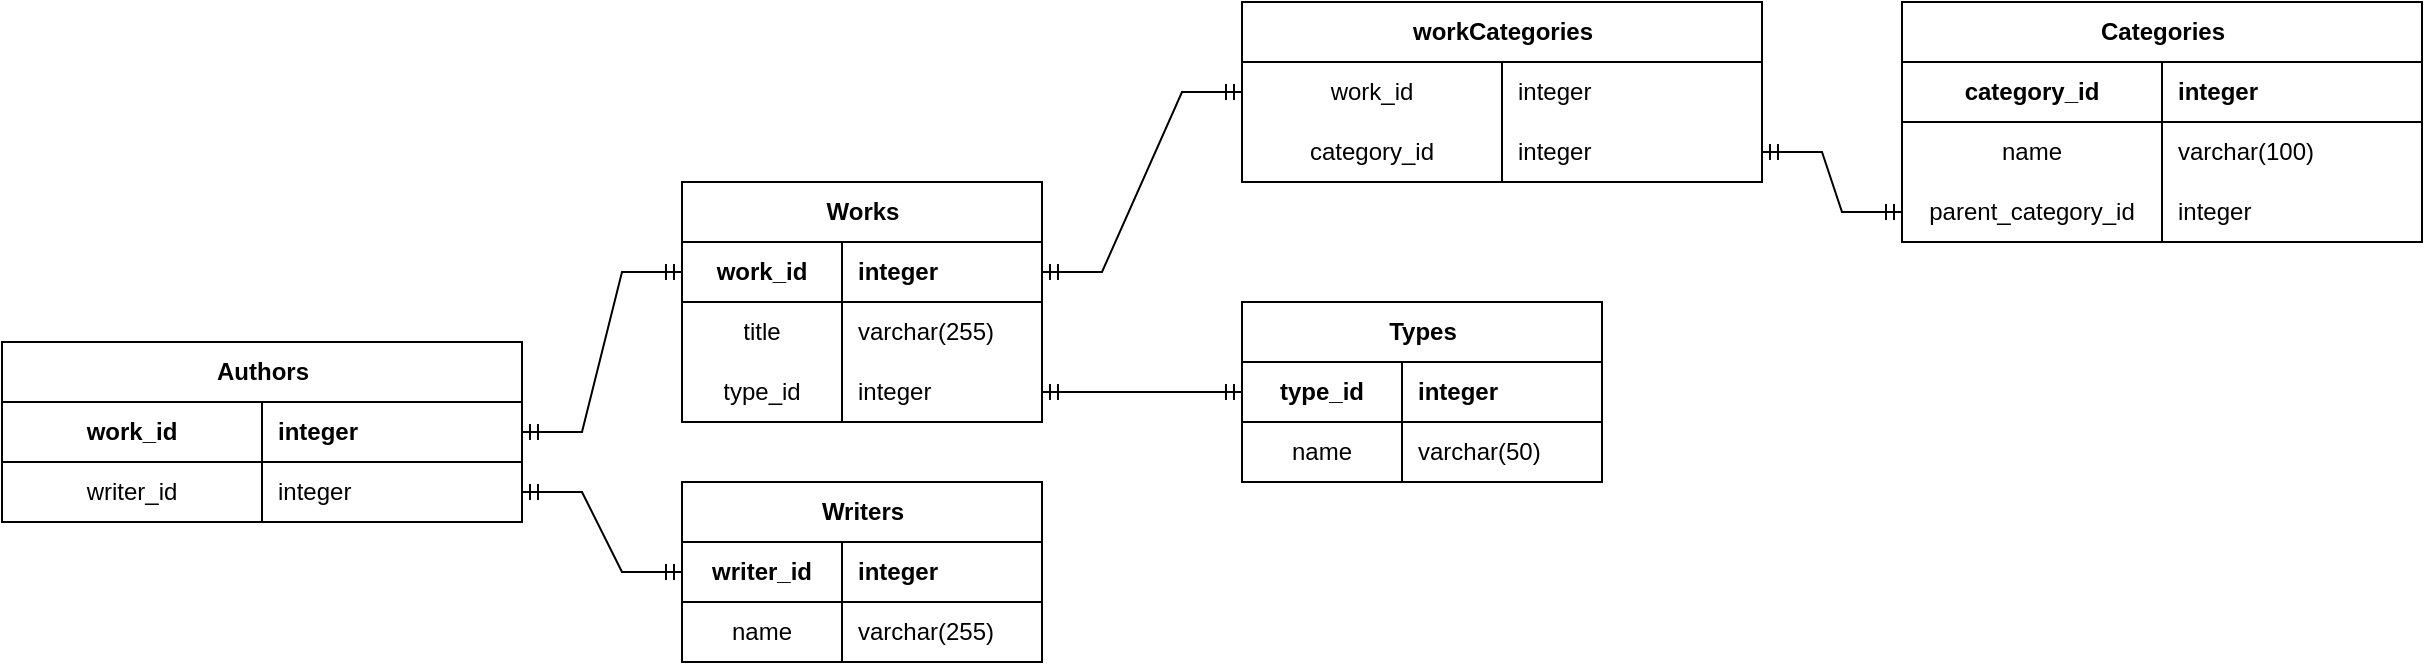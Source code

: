 <mxfile version="28.0.6">
  <diagram name="Page-1" id="LOd9YA2PspnR02G6Mmoa">
    <mxGraphModel dx="2123" dy="1961" grid="1" gridSize="10" guides="1" tooltips="1" connect="1" arrows="1" fold="1" page="1" pageScale="1" pageWidth="850" pageHeight="1100" math="0" shadow="0">
      <root>
        <mxCell id="0" />
        <mxCell id="1" parent="0" />
        <mxCell id="-xKEBGk85QNIDNGNy-5k-27" value="Writers" style="shape=table;startSize=30;container=1;collapsible=1;childLayout=tableLayout;fixedRows=1;rowLines=0;fontStyle=1;align=center;resizeLast=1;html=1;" vertex="1" parent="1">
          <mxGeometry y="220" width="180" height="90" as="geometry" />
        </mxCell>
        <mxCell id="-xKEBGk85QNIDNGNy-5k-28" value="" style="shape=tableRow;horizontal=0;startSize=0;swimlaneHead=0;swimlaneBody=0;fillColor=none;collapsible=0;dropTarget=0;points=[[0,0.5],[1,0.5]];portConstraint=eastwest;top=0;left=0;right=0;bottom=1;" vertex="1" parent="-xKEBGk85QNIDNGNy-5k-27">
          <mxGeometry y="30" width="180" height="30" as="geometry" />
        </mxCell>
        <mxCell id="-xKEBGk85QNIDNGNy-5k-29" value="writer_id" style="shape=partialRectangle;connectable=0;fillColor=none;top=0;left=0;bottom=0;right=0;fontStyle=1;overflow=hidden;whiteSpace=wrap;html=1;" vertex="1" parent="-xKEBGk85QNIDNGNy-5k-28">
          <mxGeometry width="80" height="30" as="geometry">
            <mxRectangle width="80" height="30" as="alternateBounds" />
          </mxGeometry>
        </mxCell>
        <mxCell id="-xKEBGk85QNIDNGNy-5k-30" value="integer" style="shape=partialRectangle;connectable=0;fillColor=none;top=0;left=0;bottom=0;right=0;align=left;spacingLeft=6;fontStyle=1;overflow=hidden;whiteSpace=wrap;html=1;" vertex="1" parent="-xKEBGk85QNIDNGNy-5k-28">
          <mxGeometry x="80" width="100" height="30" as="geometry">
            <mxRectangle width="100" height="30" as="alternateBounds" />
          </mxGeometry>
        </mxCell>
        <mxCell id="-xKEBGk85QNIDNGNy-5k-31" value="" style="shape=tableRow;horizontal=0;startSize=0;swimlaneHead=0;swimlaneBody=0;fillColor=none;collapsible=0;dropTarget=0;points=[[0,0.5],[1,0.5]];portConstraint=eastwest;top=0;left=0;right=0;bottom=0;" vertex="1" parent="-xKEBGk85QNIDNGNy-5k-27">
          <mxGeometry y="60" width="180" height="30" as="geometry" />
        </mxCell>
        <mxCell id="-xKEBGk85QNIDNGNy-5k-32" value="name" style="shape=partialRectangle;connectable=0;fillColor=none;top=0;left=0;bottom=0;right=0;editable=1;overflow=hidden;whiteSpace=wrap;html=1;" vertex="1" parent="-xKEBGk85QNIDNGNy-5k-31">
          <mxGeometry width="80" height="30" as="geometry">
            <mxRectangle width="80" height="30" as="alternateBounds" />
          </mxGeometry>
        </mxCell>
        <mxCell id="-xKEBGk85QNIDNGNy-5k-33" value="varchar(255)" style="shape=partialRectangle;connectable=0;fillColor=none;top=0;left=0;bottom=0;right=0;align=left;spacingLeft=6;overflow=hidden;whiteSpace=wrap;html=1;" vertex="1" parent="-xKEBGk85QNIDNGNy-5k-31">
          <mxGeometry x="80" width="100" height="30" as="geometry">
            <mxRectangle width="100" height="30" as="alternateBounds" />
          </mxGeometry>
        </mxCell>
        <mxCell id="-xKEBGk85QNIDNGNy-5k-40" value="Types" style="shape=table;startSize=30;container=1;collapsible=1;childLayout=tableLayout;fixedRows=1;rowLines=0;fontStyle=1;align=center;resizeLast=1;html=1;" vertex="1" parent="1">
          <mxGeometry x="280" y="130" width="180" height="90" as="geometry" />
        </mxCell>
        <mxCell id="-xKEBGk85QNIDNGNy-5k-41" value="" style="shape=tableRow;horizontal=0;startSize=0;swimlaneHead=0;swimlaneBody=0;fillColor=none;collapsible=0;dropTarget=0;points=[[0,0.5],[1,0.5]];portConstraint=eastwest;top=0;left=0;right=0;bottom=1;" vertex="1" parent="-xKEBGk85QNIDNGNy-5k-40">
          <mxGeometry y="30" width="180" height="30" as="geometry" />
        </mxCell>
        <mxCell id="-xKEBGk85QNIDNGNy-5k-42" value="type_id" style="shape=partialRectangle;connectable=0;fillColor=none;top=0;left=0;bottom=0;right=0;fontStyle=1;overflow=hidden;whiteSpace=wrap;html=1;" vertex="1" parent="-xKEBGk85QNIDNGNy-5k-41">
          <mxGeometry width="80" height="30" as="geometry">
            <mxRectangle width="80" height="30" as="alternateBounds" />
          </mxGeometry>
        </mxCell>
        <mxCell id="-xKEBGk85QNIDNGNy-5k-43" value="integer" style="shape=partialRectangle;connectable=0;fillColor=none;top=0;left=0;bottom=0;right=0;align=left;spacingLeft=6;fontStyle=1;overflow=hidden;whiteSpace=wrap;html=1;" vertex="1" parent="-xKEBGk85QNIDNGNy-5k-41">
          <mxGeometry x="80" width="100" height="30" as="geometry">
            <mxRectangle width="100" height="30" as="alternateBounds" />
          </mxGeometry>
        </mxCell>
        <mxCell id="-xKEBGk85QNIDNGNy-5k-44" value="" style="shape=tableRow;horizontal=0;startSize=0;swimlaneHead=0;swimlaneBody=0;fillColor=none;collapsible=0;dropTarget=0;points=[[0,0.5],[1,0.5]];portConstraint=eastwest;top=0;left=0;right=0;bottom=0;" vertex="1" parent="-xKEBGk85QNIDNGNy-5k-40">
          <mxGeometry y="60" width="180" height="30" as="geometry" />
        </mxCell>
        <mxCell id="-xKEBGk85QNIDNGNy-5k-45" value="name" style="shape=partialRectangle;connectable=0;fillColor=none;top=0;left=0;bottom=0;right=0;editable=1;overflow=hidden;whiteSpace=wrap;html=1;" vertex="1" parent="-xKEBGk85QNIDNGNy-5k-44">
          <mxGeometry width="80" height="30" as="geometry">
            <mxRectangle width="80" height="30" as="alternateBounds" />
          </mxGeometry>
        </mxCell>
        <mxCell id="-xKEBGk85QNIDNGNy-5k-46" value="varchar(50)" style="shape=partialRectangle;connectable=0;fillColor=none;top=0;left=0;bottom=0;right=0;align=left;spacingLeft=6;overflow=hidden;whiteSpace=wrap;html=1;" vertex="1" parent="-xKEBGk85QNIDNGNy-5k-44">
          <mxGeometry x="80" width="100" height="30" as="geometry">
            <mxRectangle width="100" height="30" as="alternateBounds" />
          </mxGeometry>
        </mxCell>
        <mxCell id="-xKEBGk85QNIDNGNy-5k-47" value="Works" style="shape=table;startSize=30;container=1;collapsible=1;childLayout=tableLayout;fixedRows=1;rowLines=0;fontStyle=1;align=center;resizeLast=1;html=1;" vertex="1" parent="1">
          <mxGeometry y="70" width="180" height="120" as="geometry" />
        </mxCell>
        <mxCell id="-xKEBGk85QNIDNGNy-5k-48" value="" style="shape=tableRow;horizontal=0;startSize=0;swimlaneHead=0;swimlaneBody=0;fillColor=none;collapsible=0;dropTarget=0;points=[[0,0.5],[1,0.5]];portConstraint=eastwest;top=0;left=0;right=0;bottom=1;" vertex="1" parent="-xKEBGk85QNIDNGNy-5k-47">
          <mxGeometry y="30" width="180" height="30" as="geometry" />
        </mxCell>
        <mxCell id="-xKEBGk85QNIDNGNy-5k-49" value="work_id" style="shape=partialRectangle;connectable=0;fillColor=none;top=0;left=0;bottom=0;right=0;fontStyle=1;overflow=hidden;whiteSpace=wrap;html=1;" vertex="1" parent="-xKEBGk85QNIDNGNy-5k-48">
          <mxGeometry width="80" height="30" as="geometry">
            <mxRectangle width="80" height="30" as="alternateBounds" />
          </mxGeometry>
        </mxCell>
        <mxCell id="-xKEBGk85QNIDNGNy-5k-50" value="integer" style="shape=partialRectangle;connectable=0;fillColor=none;top=0;left=0;bottom=0;right=0;align=left;spacingLeft=6;fontStyle=1;overflow=hidden;whiteSpace=wrap;html=1;" vertex="1" parent="-xKEBGk85QNIDNGNy-5k-48">
          <mxGeometry x="80" width="100" height="30" as="geometry">
            <mxRectangle width="100" height="30" as="alternateBounds" />
          </mxGeometry>
        </mxCell>
        <mxCell id="-xKEBGk85QNIDNGNy-5k-51" value="" style="shape=tableRow;horizontal=0;startSize=0;swimlaneHead=0;swimlaneBody=0;fillColor=none;collapsible=0;dropTarget=0;points=[[0,0.5],[1,0.5]];portConstraint=eastwest;top=0;left=0;right=0;bottom=0;" vertex="1" parent="-xKEBGk85QNIDNGNy-5k-47">
          <mxGeometry y="60" width="180" height="30" as="geometry" />
        </mxCell>
        <mxCell id="-xKEBGk85QNIDNGNy-5k-52" value="title" style="shape=partialRectangle;connectable=0;fillColor=none;top=0;left=0;bottom=0;right=0;editable=1;overflow=hidden;whiteSpace=wrap;html=1;" vertex="1" parent="-xKEBGk85QNIDNGNy-5k-51">
          <mxGeometry width="80" height="30" as="geometry">
            <mxRectangle width="80" height="30" as="alternateBounds" />
          </mxGeometry>
        </mxCell>
        <mxCell id="-xKEBGk85QNIDNGNy-5k-53" value="varchar(255)" style="shape=partialRectangle;connectable=0;fillColor=none;top=0;left=0;bottom=0;right=0;align=left;spacingLeft=6;overflow=hidden;whiteSpace=wrap;html=1;" vertex="1" parent="-xKEBGk85QNIDNGNy-5k-51">
          <mxGeometry x="80" width="100" height="30" as="geometry">
            <mxRectangle width="100" height="30" as="alternateBounds" />
          </mxGeometry>
        </mxCell>
        <mxCell id="-xKEBGk85QNIDNGNy-5k-54" style="shape=tableRow;horizontal=0;startSize=0;swimlaneHead=0;swimlaneBody=0;fillColor=none;collapsible=0;dropTarget=0;points=[[0,0.5],[1,0.5]];portConstraint=eastwest;top=0;left=0;right=0;bottom=0;" vertex="1" parent="-xKEBGk85QNIDNGNy-5k-47">
          <mxGeometry y="90" width="180" height="30" as="geometry" />
        </mxCell>
        <mxCell id="-xKEBGk85QNIDNGNy-5k-55" value="type_id" style="shape=partialRectangle;connectable=0;fillColor=none;top=0;left=0;bottom=0;right=0;editable=1;overflow=hidden;whiteSpace=wrap;html=1;" vertex="1" parent="-xKEBGk85QNIDNGNy-5k-54">
          <mxGeometry width="80" height="30" as="geometry">
            <mxRectangle width="80" height="30" as="alternateBounds" />
          </mxGeometry>
        </mxCell>
        <mxCell id="-xKEBGk85QNIDNGNy-5k-56" value="integer" style="shape=partialRectangle;connectable=0;fillColor=none;top=0;left=0;bottom=0;right=0;align=left;spacingLeft=6;overflow=hidden;whiteSpace=wrap;html=1;" vertex="1" parent="-xKEBGk85QNIDNGNy-5k-54">
          <mxGeometry x="80" width="100" height="30" as="geometry">
            <mxRectangle width="100" height="30" as="alternateBounds" />
          </mxGeometry>
        </mxCell>
        <mxCell id="-xKEBGk85QNIDNGNy-5k-57" value="" style="edgeStyle=entityRelationEdgeStyle;fontSize=12;html=1;endArrow=ERmandOne;startArrow=ERmandOne;rounded=0;exitX=1;exitY=0.5;exitDx=0;exitDy=0;entryX=0;entryY=0.5;entryDx=0;entryDy=0;" edge="1" parent="1" source="-xKEBGk85QNIDNGNy-5k-54" target="-xKEBGk85QNIDNGNy-5k-41">
          <mxGeometry width="100" height="100" relative="1" as="geometry">
            <mxPoint x="510" y="450" as="sourcePoint" />
            <mxPoint x="610" y="350" as="targetPoint" />
          </mxGeometry>
        </mxCell>
        <mxCell id="-xKEBGk85QNIDNGNy-5k-58" value="Categories" style="shape=table;startSize=30;container=1;collapsible=1;childLayout=tableLayout;fixedRows=1;rowLines=0;fontStyle=1;align=center;resizeLast=1;html=1;" vertex="1" parent="1">
          <mxGeometry x="610" y="-20" width="260" height="120" as="geometry" />
        </mxCell>
        <mxCell id="-xKEBGk85QNIDNGNy-5k-59" value="" style="shape=tableRow;horizontal=0;startSize=0;swimlaneHead=0;swimlaneBody=0;fillColor=none;collapsible=0;dropTarget=0;points=[[0,0.5],[1,0.5]];portConstraint=eastwest;top=0;left=0;right=0;bottom=1;" vertex="1" parent="-xKEBGk85QNIDNGNy-5k-58">
          <mxGeometry y="30" width="260" height="30" as="geometry" />
        </mxCell>
        <mxCell id="-xKEBGk85QNIDNGNy-5k-60" value="category_id" style="shape=partialRectangle;connectable=0;fillColor=none;top=0;left=0;bottom=0;right=0;fontStyle=1;overflow=hidden;whiteSpace=wrap;html=1;" vertex="1" parent="-xKEBGk85QNIDNGNy-5k-59">
          <mxGeometry width="130.0" height="30" as="geometry">
            <mxRectangle width="130.0" height="30" as="alternateBounds" />
          </mxGeometry>
        </mxCell>
        <mxCell id="-xKEBGk85QNIDNGNy-5k-61" value="integer" style="shape=partialRectangle;connectable=0;fillColor=none;top=0;left=0;bottom=0;right=0;align=left;spacingLeft=6;fontStyle=1;overflow=hidden;whiteSpace=wrap;html=1;" vertex="1" parent="-xKEBGk85QNIDNGNy-5k-59">
          <mxGeometry x="130.0" width="130.0" height="30" as="geometry">
            <mxRectangle width="130.0" height="30" as="alternateBounds" />
          </mxGeometry>
        </mxCell>
        <mxCell id="-xKEBGk85QNIDNGNy-5k-62" value="" style="shape=tableRow;horizontal=0;startSize=0;swimlaneHead=0;swimlaneBody=0;fillColor=none;collapsible=0;dropTarget=0;points=[[0,0.5],[1,0.5]];portConstraint=eastwest;top=0;left=0;right=0;bottom=0;" vertex="1" parent="-xKEBGk85QNIDNGNy-5k-58">
          <mxGeometry y="60" width="260" height="30" as="geometry" />
        </mxCell>
        <mxCell id="-xKEBGk85QNIDNGNy-5k-63" value="name" style="shape=partialRectangle;connectable=0;fillColor=none;top=0;left=0;bottom=0;right=0;editable=1;overflow=hidden;whiteSpace=wrap;html=1;" vertex="1" parent="-xKEBGk85QNIDNGNy-5k-62">
          <mxGeometry width="130.0" height="30" as="geometry">
            <mxRectangle width="130.0" height="30" as="alternateBounds" />
          </mxGeometry>
        </mxCell>
        <mxCell id="-xKEBGk85QNIDNGNy-5k-64" value="varchar(100)" style="shape=partialRectangle;connectable=0;fillColor=none;top=0;left=0;bottom=0;right=0;align=left;spacingLeft=6;overflow=hidden;whiteSpace=wrap;html=1;" vertex="1" parent="-xKEBGk85QNIDNGNy-5k-62">
          <mxGeometry x="130.0" width="130.0" height="30" as="geometry">
            <mxRectangle width="130.0" height="30" as="alternateBounds" />
          </mxGeometry>
        </mxCell>
        <mxCell id="-xKEBGk85QNIDNGNy-5k-65" style="shape=tableRow;horizontal=0;startSize=0;swimlaneHead=0;swimlaneBody=0;fillColor=none;collapsible=0;dropTarget=0;points=[[0,0.5],[1,0.5]];portConstraint=eastwest;top=0;left=0;right=0;bottom=0;" vertex="1" parent="-xKEBGk85QNIDNGNy-5k-58">
          <mxGeometry y="90" width="260" height="30" as="geometry" />
        </mxCell>
        <mxCell id="-xKEBGk85QNIDNGNy-5k-66" value="parent_category_id" style="shape=partialRectangle;connectable=0;fillColor=none;top=0;left=0;bottom=0;right=0;editable=1;overflow=hidden;whiteSpace=wrap;html=1;" vertex="1" parent="-xKEBGk85QNIDNGNy-5k-65">
          <mxGeometry width="130.0" height="30" as="geometry">
            <mxRectangle width="130.0" height="30" as="alternateBounds" />
          </mxGeometry>
        </mxCell>
        <mxCell id="-xKEBGk85QNIDNGNy-5k-67" value="integer" style="shape=partialRectangle;connectable=0;fillColor=none;top=0;left=0;bottom=0;right=0;align=left;spacingLeft=6;overflow=hidden;whiteSpace=wrap;html=1;" vertex="1" parent="-xKEBGk85QNIDNGNy-5k-65">
          <mxGeometry x="130.0" width="130.0" height="30" as="geometry">
            <mxRectangle width="130.0" height="30" as="alternateBounds" />
          </mxGeometry>
        </mxCell>
        <mxCell id="-xKEBGk85QNIDNGNy-5k-68" value="Authors" style="shape=table;startSize=30;container=1;collapsible=1;childLayout=tableLayout;fixedRows=1;rowLines=0;fontStyle=1;align=center;resizeLast=1;html=1;" vertex="1" parent="1">
          <mxGeometry x="-340" y="150" width="260" height="90" as="geometry" />
        </mxCell>
        <mxCell id="-xKEBGk85QNIDNGNy-5k-69" value="" style="shape=tableRow;horizontal=0;startSize=0;swimlaneHead=0;swimlaneBody=0;fillColor=none;collapsible=0;dropTarget=0;points=[[0,0.5],[1,0.5]];portConstraint=eastwest;top=0;left=0;right=0;bottom=1;" vertex="1" parent="-xKEBGk85QNIDNGNy-5k-68">
          <mxGeometry y="30" width="260" height="30" as="geometry" />
        </mxCell>
        <mxCell id="-xKEBGk85QNIDNGNy-5k-70" value="work_id" style="shape=partialRectangle;connectable=0;fillColor=none;top=0;left=0;bottom=0;right=0;fontStyle=1;overflow=hidden;whiteSpace=wrap;html=1;" vertex="1" parent="-xKEBGk85QNIDNGNy-5k-69">
          <mxGeometry width="130.0" height="30" as="geometry">
            <mxRectangle width="130.0" height="30" as="alternateBounds" />
          </mxGeometry>
        </mxCell>
        <mxCell id="-xKEBGk85QNIDNGNy-5k-71" value="integer" style="shape=partialRectangle;connectable=0;fillColor=none;top=0;left=0;bottom=0;right=0;align=left;spacingLeft=6;fontStyle=1;overflow=hidden;whiteSpace=wrap;html=1;" vertex="1" parent="-xKEBGk85QNIDNGNy-5k-69">
          <mxGeometry x="130.0" width="130.0" height="30" as="geometry">
            <mxRectangle width="130.0" height="30" as="alternateBounds" />
          </mxGeometry>
        </mxCell>
        <mxCell id="-xKEBGk85QNIDNGNy-5k-72" value="" style="shape=tableRow;horizontal=0;startSize=0;swimlaneHead=0;swimlaneBody=0;fillColor=none;collapsible=0;dropTarget=0;points=[[0,0.5],[1,0.5]];portConstraint=eastwest;top=0;left=0;right=0;bottom=0;" vertex="1" parent="-xKEBGk85QNIDNGNy-5k-68">
          <mxGeometry y="60" width="260" height="30" as="geometry" />
        </mxCell>
        <mxCell id="-xKEBGk85QNIDNGNy-5k-73" value="writer_id" style="shape=partialRectangle;connectable=0;fillColor=none;top=0;left=0;bottom=0;right=0;editable=1;overflow=hidden;whiteSpace=wrap;html=1;" vertex="1" parent="-xKEBGk85QNIDNGNy-5k-72">
          <mxGeometry width="130.0" height="30" as="geometry">
            <mxRectangle width="130.0" height="30" as="alternateBounds" />
          </mxGeometry>
        </mxCell>
        <mxCell id="-xKEBGk85QNIDNGNy-5k-74" value="integer" style="shape=partialRectangle;connectable=0;fillColor=none;top=0;left=0;bottom=0;right=0;align=left;spacingLeft=6;overflow=hidden;whiteSpace=wrap;html=1;" vertex="1" parent="-xKEBGk85QNIDNGNy-5k-72">
          <mxGeometry x="130.0" width="130.0" height="30" as="geometry">
            <mxRectangle width="130.0" height="30" as="alternateBounds" />
          </mxGeometry>
        </mxCell>
        <mxCell id="-xKEBGk85QNIDNGNy-5k-78" value="" style="edgeStyle=entityRelationEdgeStyle;fontSize=12;html=1;endArrow=ERmandOne;startArrow=ERmandOne;rounded=0;exitX=1;exitY=0.5;exitDx=0;exitDy=0;entryX=0;entryY=0.5;entryDx=0;entryDy=0;" edge="1" parent="1" source="-xKEBGk85QNIDNGNy-5k-69" target="-xKEBGk85QNIDNGNy-5k-48">
          <mxGeometry width="100" height="100" relative="1" as="geometry">
            <mxPoint x="440" y="395" as="sourcePoint" />
            <mxPoint x="570" y="340" as="targetPoint" />
          </mxGeometry>
        </mxCell>
        <mxCell id="-xKEBGk85QNIDNGNy-5k-80" value="" style="edgeStyle=entityRelationEdgeStyle;fontSize=12;html=1;endArrow=ERmandOne;startArrow=ERmandOne;rounded=0;exitX=0;exitY=0.5;exitDx=0;exitDy=0;" edge="1" parent="1" source="-xKEBGk85QNIDNGNy-5k-28" target="-xKEBGk85QNIDNGNy-5k-72">
          <mxGeometry width="100" height="100" relative="1" as="geometry">
            <mxPoint x="-110" y="470" as="sourcePoint" />
            <mxPoint x="-120" y="535" as="targetPoint" />
            <Array as="points">
              <mxPoint x="-180" y="335" />
              <mxPoint x="-20" y="320" />
            </Array>
          </mxGeometry>
        </mxCell>
        <mxCell id="-xKEBGk85QNIDNGNy-5k-82" value="workCategories" style="shape=table;startSize=30;container=1;collapsible=1;childLayout=tableLayout;fixedRows=1;rowLines=0;fontStyle=1;align=center;resizeLast=1;html=1;" vertex="1" parent="1">
          <mxGeometry x="280" y="-20" width="260" height="90" as="geometry" />
        </mxCell>
        <mxCell id="-xKEBGk85QNIDNGNy-5k-86" value="" style="shape=tableRow;horizontal=0;startSize=0;swimlaneHead=0;swimlaneBody=0;fillColor=none;collapsible=0;dropTarget=0;points=[[0,0.5],[1,0.5]];portConstraint=eastwest;top=0;left=0;right=0;bottom=0;" vertex="1" parent="-xKEBGk85QNIDNGNy-5k-82">
          <mxGeometry y="30" width="260" height="30" as="geometry" />
        </mxCell>
        <mxCell id="-xKEBGk85QNIDNGNy-5k-87" value="work_id" style="shape=partialRectangle;connectable=0;fillColor=none;top=0;left=0;bottom=0;right=0;editable=1;overflow=hidden;whiteSpace=wrap;html=1;" vertex="1" parent="-xKEBGk85QNIDNGNy-5k-86">
          <mxGeometry width="130.0" height="30" as="geometry">
            <mxRectangle width="130.0" height="30" as="alternateBounds" />
          </mxGeometry>
        </mxCell>
        <mxCell id="-xKEBGk85QNIDNGNy-5k-88" value="integer" style="shape=partialRectangle;connectable=0;fillColor=none;top=0;left=0;bottom=0;right=0;align=left;spacingLeft=6;overflow=hidden;whiteSpace=wrap;html=1;" vertex="1" parent="-xKEBGk85QNIDNGNy-5k-86">
          <mxGeometry x="130.0" width="130.0" height="30" as="geometry">
            <mxRectangle width="130.0" height="30" as="alternateBounds" />
          </mxGeometry>
        </mxCell>
        <mxCell id="-xKEBGk85QNIDNGNy-5k-89" style="shape=tableRow;horizontal=0;startSize=0;swimlaneHead=0;swimlaneBody=0;fillColor=none;collapsible=0;dropTarget=0;points=[[0,0.5],[1,0.5]];portConstraint=eastwest;top=0;left=0;right=0;bottom=0;" vertex="1" parent="-xKEBGk85QNIDNGNy-5k-82">
          <mxGeometry y="60" width="260" height="30" as="geometry" />
        </mxCell>
        <mxCell id="-xKEBGk85QNIDNGNy-5k-90" value="category_id" style="shape=partialRectangle;connectable=0;fillColor=none;top=0;left=0;bottom=0;right=0;editable=1;overflow=hidden;whiteSpace=wrap;html=1;" vertex="1" parent="-xKEBGk85QNIDNGNy-5k-89">
          <mxGeometry width="130.0" height="30" as="geometry">
            <mxRectangle width="130.0" height="30" as="alternateBounds" />
          </mxGeometry>
        </mxCell>
        <mxCell id="-xKEBGk85QNIDNGNy-5k-91" value="integer" style="shape=partialRectangle;connectable=0;fillColor=none;top=0;left=0;bottom=0;right=0;align=left;spacingLeft=6;overflow=hidden;whiteSpace=wrap;html=1;" vertex="1" parent="-xKEBGk85QNIDNGNy-5k-89">
          <mxGeometry x="130.0" width="130.0" height="30" as="geometry">
            <mxRectangle width="130.0" height="30" as="alternateBounds" />
          </mxGeometry>
        </mxCell>
        <mxCell id="-xKEBGk85QNIDNGNy-5k-102" value="" style="edgeStyle=entityRelationEdgeStyle;fontSize=12;html=1;endArrow=ERmandOne;startArrow=ERmandOne;rounded=0;exitX=1;exitY=0.5;exitDx=0;exitDy=0;entryX=0;entryY=0.5;entryDx=0;entryDy=0;" edge="1" parent="1" source="-xKEBGk85QNIDNGNy-5k-48" target="-xKEBGk85QNIDNGNy-5k-86">
          <mxGeometry width="100" height="100" relative="1" as="geometry">
            <mxPoint x="290" y="360" as="sourcePoint" />
            <mxPoint x="390" y="360" as="targetPoint" />
            <Array as="points">
              <mxPoint x="260" y="110" />
            </Array>
          </mxGeometry>
        </mxCell>
        <mxCell id="-xKEBGk85QNIDNGNy-5k-103" value="" style="edgeStyle=entityRelationEdgeStyle;fontSize=12;html=1;endArrow=ERmandOne;startArrow=ERmandOne;rounded=0;" edge="1" parent="1" source="-xKEBGk85QNIDNGNy-5k-89" target="-xKEBGk85QNIDNGNy-5k-65">
          <mxGeometry width="100" height="100" relative="1" as="geometry">
            <mxPoint x="600" y="260" as="sourcePoint" />
            <mxPoint x="700" y="170" as="targetPoint" />
            <Array as="points">
              <mxPoint x="680" y="255" />
            </Array>
          </mxGeometry>
        </mxCell>
      </root>
    </mxGraphModel>
  </diagram>
</mxfile>
